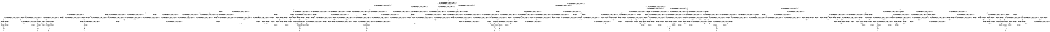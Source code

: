 digraph BCG {
size = "7, 10.5";
center = TRUE;
node [shape = circle];
0 [peripheries = 2];
0 -> 1 [label = "EX !0 !ATOMIC_EXCH_BRANCH (1, +0, FALSE, +0, 1, TRUE) !{0, 1, 2}"];
0 -> 2 [label = "EX !2 !ATOMIC_EXCH_BRANCH (1, +1, TRUE, +0, 2, TRUE) !{0, 1, 2}"];
0 -> 3 [label = "EX !1 !ATOMIC_EXCH_BRANCH (1, +1, TRUE, +0, 2, TRUE) !{0, 1, 2}"];
0 -> 4 [label = "EX !0 !ATOMIC_EXCH_BRANCH (1, +0, FALSE, +0, 1, TRUE) !{0, 1, 2}"];
1 -> 1 [label = "EX !0 !ATOMIC_EXCH_BRANCH (1, +0, FALSE, +0, 1, TRUE) !{0, 1, 2}"];
1 -> 5 [label = "EX !2 !ATOMIC_EXCH_BRANCH (1, +1, TRUE, +0, 2, TRUE) !{0, 1, 2}"];
1 -> 6 [label = "EX !1 !ATOMIC_EXCH_BRANCH (1, +1, TRUE, +0, 2, TRUE) !{0, 1, 2}"];
1 -> 4 [label = "EX !0 !ATOMIC_EXCH_BRANCH (1, +0, FALSE, +0, 1, TRUE) !{0, 1, 2}"];
2 -> 7 [label = "EX !0 !ATOMIC_EXCH_BRANCH (1, +0, FALSE, +0, 1, FALSE) !{0, 1, 2}"];
2 -> 8 [label = "EX !1 !ATOMIC_EXCH_BRANCH (1, +1, TRUE, +0, 2, FALSE) !{0, 1, 2}"];
2 -> 9 [label = "TERMINATE !2"];
2 -> 10 [label = "EX !0 !ATOMIC_EXCH_BRANCH (1, +0, FALSE, +0, 1, FALSE) !{0, 1, 2}"];
3 -> 11 [label = "EX !0 !ATOMIC_EXCH_BRANCH (1, +0, FALSE, +0, 1, FALSE) !{0, 1, 2}"];
3 -> 8 [label = "EX !2 !ATOMIC_EXCH_BRANCH (1, +1, TRUE, +0, 2, FALSE) !{0, 1, 2}"];
3 -> 12 [label = "TERMINATE !1"];
3 -> 13 [label = "EX !0 !ATOMIC_EXCH_BRANCH (1, +0, FALSE, +0, 1, FALSE) !{0, 1, 2}"];
4 -> 14 [label = "EX !1 !ATOMIC_EXCH_BRANCH (1, +1, TRUE, +0, 2, TRUE) !{0, 1, 2}"];
4 -> 4 [label = "EX !0 !ATOMIC_EXCH_BRANCH (1, +0, FALSE, +0, 1, TRUE) !{0, 1, 2}"];
4 -> 15 [label = "EX !2 !ATOMIC_EXCH_BRANCH (1, +1, TRUE, +0, 2, TRUE) !{0, 1, 2}"];
4 -> 16 [label = "EX !1 !ATOMIC_EXCH_BRANCH (1, +1, TRUE, +0, 2, TRUE) !{0, 1, 2}"];
5 -> 7 [label = "EX !0 !ATOMIC_EXCH_BRANCH (1, +0, FALSE, +0, 1, FALSE) !{0, 1, 2}"];
5 -> 17 [label = "EX !1 !ATOMIC_EXCH_BRANCH (1, +1, TRUE, +0, 2, FALSE) !{0, 1, 2}"];
5 -> 18 [label = "TERMINATE !2"];
5 -> 10 [label = "EX !0 !ATOMIC_EXCH_BRANCH (1, +0, FALSE, +0, 1, FALSE) !{0, 1, 2}"];
6 -> 11 [label = "EX !0 !ATOMIC_EXCH_BRANCH (1, +0, FALSE, +0, 1, FALSE) !{0, 1, 2}"];
6 -> 17 [label = "EX !2 !ATOMIC_EXCH_BRANCH (1, +1, TRUE, +0, 2, FALSE) !{0, 1, 2}"];
6 -> 19 [label = "TERMINATE !1"];
6 -> 13 [label = "EX !0 !ATOMIC_EXCH_BRANCH (1, +0, FALSE, +0, 1, FALSE) !{0, 1, 2}"];
7 -> 20 [label = "EX !1 !ATOMIC_EXCH_BRANCH (1, +1, TRUE, +0, 2, FALSE) !{0, 1, 2}"];
7 -> 21 [label = "TERMINATE !0"];
7 -> 22 [label = "TERMINATE !2"];
8 -> 23 [label = "EX !0 !ATOMIC_EXCH_BRANCH (1, +0, FALSE, +0, 1, FALSE) !{0, 1, 2}"];
8 -> 24 [label = "TERMINATE !2"];
8 -> 25 [label = "TERMINATE !1"];
8 -> 26 [label = "EX !0 !ATOMIC_EXCH_BRANCH (1, +0, FALSE, +0, 1, FALSE) !{0, 1, 2}"];
9 -> 27 [label = "EX !0 !ATOMIC_EXCH_BRANCH (1, +0, FALSE, +0, 1, FALSE) !{0, 1}"];
9 -> 28 [label = "EX !1 !ATOMIC_EXCH_BRANCH (1, +1, TRUE, +0, 2, FALSE) !{0, 1}"];
9 -> 29 [label = "EX !0 !ATOMIC_EXCH_BRANCH (1, +0, FALSE, +0, 1, FALSE) !{0, 1}"];
10 -> 30 [label = "EX !1 !ATOMIC_EXCH_BRANCH (1, +1, TRUE, +0, 2, FALSE) !{0, 1, 2}"];
10 -> 31 [label = "EX !1 !ATOMIC_EXCH_BRANCH (1, +1, TRUE, +0, 2, FALSE) !{0, 1, 2}"];
10 -> 32 [label = "TERMINATE !0"];
10 -> 33 [label = "TERMINATE !2"];
11 -> 20 [label = "EX !2 !ATOMIC_EXCH_BRANCH (1, +1, TRUE, +0, 2, FALSE) !{0, 1, 2}"];
11 -> 34 [label = "TERMINATE !0"];
11 -> 35 [label = "TERMINATE !1"];
12 -> 36 [label = "EX !0 !ATOMIC_EXCH_BRANCH (1, +0, FALSE, +0, 1, FALSE) !{0, 2}"];
12 -> 37 [label = "EX !2 !ATOMIC_EXCH_BRANCH (1, +1, TRUE, +0, 2, FALSE) !{0, 2}"];
12 -> 38 [label = "EX !0 !ATOMIC_EXCH_BRANCH (1, +0, FALSE, +0, 1, FALSE) !{0, 2}"];
13 -> 31 [label = "EX !2 !ATOMIC_EXCH_BRANCH (1, +1, TRUE, +0, 2, FALSE) !{0, 1, 2}"];
13 -> 39 [label = "TERMINATE !0"];
13 -> 40 [label = "TERMINATE !1"];
14 -> 41 [label = "EX !2 !ATOMIC_EXCH_BRANCH (1, +1, TRUE, +0, 2, FALSE) !{0, 1, 2}"];
14 -> 42 [label = "EX !0 !ATOMIC_EXCH_BRANCH (1, +0, FALSE, +0, 1, FALSE) !{0, 1, 2}"];
14 -> 43 [label = "EX !2 !ATOMIC_EXCH_BRANCH (1, +1, TRUE, +0, 2, FALSE) !{0, 1, 2}"];
14 -> 44 [label = "TERMINATE !1"];
15 -> 43 [label = "EX !1 !ATOMIC_EXCH_BRANCH (1, +1, TRUE, +0, 2, FALSE) !{0, 1, 2}"];
15 -> 10 [label = "EX !0 !ATOMIC_EXCH_BRANCH (1, +0, FALSE, +0, 1, FALSE) !{0, 1, 2}"];
15 -> 45 [label = "EX !1 !ATOMIC_EXCH_BRANCH (1, +1, TRUE, +0, 2, FALSE) !{0, 1, 2}"];
15 -> 46 [label = "TERMINATE !2"];
16 -> 13 [label = "EX !0 !ATOMIC_EXCH_BRANCH (1, +0, FALSE, +0, 1, FALSE) !{0, 1, 2}"];
16 -> 45 [label = "EX !2 !ATOMIC_EXCH_BRANCH (1, +1, TRUE, +0, 2, FALSE) !{0, 1, 2}"];
16 -> 47 [label = "TERMINATE !1"];
17 -> 23 [label = "EX !0 !ATOMIC_EXCH_BRANCH (1, +0, FALSE, +0, 1, FALSE) !{0, 1, 2}"];
17 -> 48 [label = "TERMINATE !2"];
17 -> 49 [label = "TERMINATE !1"];
17 -> 26 [label = "EX !0 !ATOMIC_EXCH_BRANCH (1, +0, FALSE, +0, 1, FALSE) !{0, 1, 2}"];
18 -> 27 [label = "EX !0 !ATOMIC_EXCH_BRANCH (1, +0, FALSE, +0, 1, FALSE) !{0, 1}"];
18 -> 50 [label = "EX !1 !ATOMIC_EXCH_BRANCH (1, +1, TRUE, +0, 2, FALSE) !{0, 1}"];
18 -> 29 [label = "EX !0 !ATOMIC_EXCH_BRANCH (1, +0, FALSE, +0, 1, FALSE) !{0, 1}"];
19 -> 36 [label = "EX !0 !ATOMIC_EXCH_BRANCH (1, +0, FALSE, +0, 1, FALSE) !{0, 2}"];
19 -> 51 [label = "EX !2 !ATOMIC_EXCH_BRANCH (1, +1, TRUE, +0, 2, FALSE) !{0, 2}"];
19 -> 38 [label = "EX !0 !ATOMIC_EXCH_BRANCH (1, +0, FALSE, +0, 1, FALSE) !{0, 2}"];
20 -> 52 [label = "TERMINATE !0"];
20 -> 53 [label = "TERMINATE !2"];
20 -> 54 [label = "TERMINATE !1"];
21 -> 55 [label = "EX !1 !ATOMIC_EXCH_BRANCH (1, +1, TRUE, +0, 2, FALSE) !{1, 2}"];
21 -> 56 [label = "TERMINATE !2"];
21 -> 57 [label = "EX !1 !ATOMIC_EXCH_BRANCH (1, +1, TRUE, +0, 2, FALSE) !{1, 2}"];
22 -> 58 [label = "EX !1 !ATOMIC_EXCH_BRANCH (1, +1, TRUE, +0, 2, FALSE) !{0, 1}"];
22 -> 56 [label = "TERMINATE !0"];
23 -> 52 [label = "TERMINATE !0"];
23 -> 53 [label = "TERMINATE !2"];
23 -> 54 [label = "TERMINATE !1"];
24 -> 59 [label = "EX !0 !ATOMIC_EXCH_BRANCH (1, +0, FALSE, +0, 1, FALSE) !{0, 1}"];
24 -> 60 [label = "TERMINATE !1"];
24 -> 61 [label = "EX !0 !ATOMIC_EXCH_BRANCH (1, +0, FALSE, +0, 1, FALSE) !{0, 1}"];
25 -> 62 [label = "EX !0 !ATOMIC_EXCH_BRANCH (1, +0, FALSE, +0, 1, FALSE) !{0, 2}"];
25 -> 60 [label = "TERMINATE !2"];
25 -> 63 [label = "EX !0 !ATOMIC_EXCH_BRANCH (1, +0, FALSE, +0, 1, FALSE) !{0, 2}"];
26 -> 64 [label = "TERMINATE !0"];
26 -> 65 [label = "TERMINATE !2"];
26 -> 66 [label = "TERMINATE !1"];
27 -> 58 [label = "EX !1 !ATOMIC_EXCH_BRANCH (1, +1, TRUE, +0, 2, FALSE) !{0, 1}"];
27 -> 56 [label = "TERMINATE !0"];
28 -> 59 [label = "EX !0 !ATOMIC_EXCH_BRANCH (1, +0, FALSE, +0, 1, FALSE) !{0, 1}"];
28 -> 60 [label = "TERMINATE !1"];
28 -> 61 [label = "EX !0 !ATOMIC_EXCH_BRANCH (1, +0, FALSE, +0, 1, FALSE) !{0, 1}"];
29 -> 67 [label = "EX !1 !ATOMIC_EXCH_BRANCH (1, +1, TRUE, +0, 2, FALSE) !{0, 1}"];
29 -> 68 [label = "EX !1 !ATOMIC_EXCH_BRANCH (1, +1, TRUE, +0, 2, FALSE) !{0, 1}"];
29 -> 69 [label = "TERMINATE !0"];
30 -> 70 [label = "TERMINATE !0"];
30 -> 71 [label = "TERMINATE !2"];
30 -> 72 [label = "TERMINATE !1"];
31 -> 64 [label = "TERMINATE !0"];
31 -> 65 [label = "TERMINATE !2"];
31 -> 66 [label = "TERMINATE !1"];
32 -> 73 [label = "EX !1 !ATOMIC_EXCH_BRANCH (1, +1, TRUE, +0, 2, FALSE) !{1, 2}"];
32 -> 74 [label = "TERMINATE !2"];
33 -> 75 [label = "EX !1 !ATOMIC_EXCH_BRANCH (1, +1, TRUE, +0, 2, FALSE) !{0, 1}"];
33 -> 74 [label = "TERMINATE !0"];
34 -> 55 [label = "EX !2 !ATOMIC_EXCH_BRANCH (1, +1, TRUE, +0, 2, FALSE) !{1, 2}"];
34 -> 76 [label = "TERMINATE !1"];
35 -> 77 [label = "EX !2 !ATOMIC_EXCH_BRANCH (1, +1, TRUE, +0, 2, FALSE) !{0, 2}"];
35 -> 76 [label = "TERMINATE !0"];
36 -> 77 [label = "EX !2 !ATOMIC_EXCH_BRANCH (1, +1, TRUE, +0, 2, FALSE) !{0, 2}"];
36 -> 76 [label = "TERMINATE !0"];
37 -> 62 [label = "EX !0 !ATOMIC_EXCH_BRANCH (1, +0, FALSE, +0, 1, FALSE) !{0, 2}"];
37 -> 60 [label = "TERMINATE !2"];
37 -> 63 [label = "EX !0 !ATOMIC_EXCH_BRANCH (1, +0, FALSE, +0, 1, FALSE) !{0, 2}"];
38 -> 78 [label = "EX !2 !ATOMIC_EXCH_BRANCH (1, +1, TRUE, +0, 2, FALSE) !{0, 2}"];
38 -> 79 [label = "EX !2 !ATOMIC_EXCH_BRANCH (1, +1, TRUE, +0, 2, FALSE) !{0, 2}"];
38 -> 80 [label = "TERMINATE !0"];
39 -> 73 [label = "EX !2 !ATOMIC_EXCH_BRANCH (1, +1, TRUE, +0, 2, FALSE) !{1, 2}"];
39 -> 81 [label = "TERMINATE !1"];
40 -> 82 [label = "EX !2 !ATOMIC_EXCH_BRANCH (1, +1, TRUE, +0, 2, FALSE) !{0, 2}"];
40 -> 81 [label = "TERMINATE !0"];
41 -> 83 [label = "EX !0 !ATOMIC_EXCH_BRANCH (1, +0, FALSE, +0, 1, FALSE) !{0, 1, 2}"];
41 -> 84 [label = "TERMINATE !2"];
41 -> 85 [label = "TERMINATE !1"];
41 -> 26 [label = "EX !0 !ATOMIC_EXCH_BRANCH (1, +0, FALSE, +0, 1, FALSE) !{0, 1, 2}"];
42 -> 86 [label = "EX !2 !ATOMIC_EXCH_BRANCH (1, +1, TRUE, +0, 2, FALSE) !{0, 1, 2}"];
42 -> 30 [label = "EX !2 !ATOMIC_EXCH_BRANCH (1, +1, TRUE, +0, 2, FALSE) !{0, 1, 2}"];
42 -> 87 [label = "TERMINATE !0"];
42 -> 88 [label = "TERMINATE !1"];
43 -> 89 [label = "EX !0 !ATOMIC_EXCH_BRANCH (1, +0, FALSE, +0, 1, FALSE) !{0, 1, 2}"];
43 -> 90 [label = "TERMINATE !2"];
43 -> 91 [label = "TERMINATE !1"];
44 -> 92 [label = "EX !0 !ATOMIC_EXCH_BRANCH (1, +0, FALSE, +0, 1, FALSE) !{0, 2}"];
44 -> 93 [label = "EX !2 !ATOMIC_EXCH_BRANCH (1, +1, TRUE, +0, 2, FALSE) !{0, 2}"];
45 -> 26 [label = "EX !0 !ATOMIC_EXCH_BRANCH (1, +0, FALSE, +0, 1, FALSE) !{0, 1, 2}"];
45 -> 94 [label = "TERMINATE !2"];
45 -> 95 [label = "TERMINATE !1"];
46 -> 96 [label = "EX !0 !ATOMIC_EXCH_BRANCH (1, +0, FALSE, +0, 1, FALSE) !{0, 1}"];
46 -> 97 [label = "EX !1 !ATOMIC_EXCH_BRANCH (1, +1, TRUE, +0, 2, FALSE) !{0, 1}"];
47 -> 98 [label = "EX !0 !ATOMIC_EXCH_BRANCH (1, +0, FALSE, +0, 1, FALSE) !{0, 2}"];
47 -> 99 [label = "EX !2 !ATOMIC_EXCH_BRANCH (1, +1, TRUE, +0, 2, FALSE) !{0, 2}"];
48 -> 59 [label = "EX !0 !ATOMIC_EXCH_BRANCH (1, +0, FALSE, +0, 1, FALSE) !{0, 1}"];
48 -> 100 [label = "TERMINATE !1"];
48 -> 61 [label = "EX !0 !ATOMIC_EXCH_BRANCH (1, +0, FALSE, +0, 1, FALSE) !{0, 1}"];
49 -> 62 [label = "EX !0 !ATOMIC_EXCH_BRANCH (1, +0, FALSE, +0, 1, FALSE) !{0, 2}"];
49 -> 100 [label = "TERMINATE !2"];
49 -> 63 [label = "EX !0 !ATOMIC_EXCH_BRANCH (1, +0, FALSE, +0, 1, FALSE) !{0, 2}"];
50 -> 59 [label = "EX !0 !ATOMIC_EXCH_BRANCH (1, +0, FALSE, +0, 1, FALSE) !{0, 1}"];
50 -> 100 [label = "TERMINATE !1"];
50 -> 61 [label = "EX !0 !ATOMIC_EXCH_BRANCH (1, +0, FALSE, +0, 1, FALSE) !{0, 1}"];
51 -> 62 [label = "EX !0 !ATOMIC_EXCH_BRANCH (1, +0, FALSE, +0, 1, FALSE) !{0, 2}"];
51 -> 100 [label = "TERMINATE !2"];
51 -> 63 [label = "EX !0 !ATOMIC_EXCH_BRANCH (1, +0, FALSE, +0, 1, FALSE) !{0, 2}"];
52 -> 101 [label = "TERMINATE !2"];
52 -> 102 [label = "TERMINATE !1"];
53 -> 101 [label = "TERMINATE !0"];
53 -> 103 [label = "TERMINATE !1"];
54 -> 102 [label = "TERMINATE !0"];
54 -> 103 [label = "TERMINATE !2"];
55 -> 101 [label = "TERMINATE !2"];
55 -> 102 [label = "TERMINATE !1"];
56 -> 104 [label = "EX !1 !ATOMIC_EXCH_BRANCH (1, +1, TRUE, +0, 2, FALSE) !{1}"];
56 -> 105 [label = "EX !1 !ATOMIC_EXCH_BRANCH (1, +1, TRUE, +0, 2, FALSE) !{1}"];
57 -> 106 [label = "TERMINATE !2"];
57 -> 107 [label = "TERMINATE !1"];
58 -> 101 [label = "TERMINATE !0"];
58 -> 103 [label = "TERMINATE !1"];
59 -> 101 [label = "TERMINATE !0"];
59 -> 103 [label = "TERMINATE !1"];
60 -> 108 [label = "EX !0 !ATOMIC_EXCH_BRANCH (1, +0, FALSE, +0, 1, FALSE) !{0}"];
60 -> 109 [label = "EX !0 !ATOMIC_EXCH_BRANCH (1, +0, FALSE, +0, 1, FALSE) !{0}"];
61 -> 110 [label = "TERMINATE !0"];
61 -> 111 [label = "TERMINATE !1"];
62 -> 102 [label = "TERMINATE !0"];
62 -> 103 [label = "TERMINATE !2"];
63 -> 112 [label = "TERMINATE !0"];
63 -> 113 [label = "TERMINATE !2"];
64 -> 114 [label = "TERMINATE !2"];
64 -> 115 [label = "TERMINATE !1"];
65 -> 114 [label = "TERMINATE !0"];
65 -> 116 [label = "TERMINATE !1"];
66 -> 115 [label = "TERMINATE !0"];
66 -> 116 [label = "TERMINATE !2"];
67 -> 117 [label = "TERMINATE !0"];
67 -> 118 [label = "TERMINATE !1"];
68 -> 110 [label = "TERMINATE !0"];
68 -> 111 [label = "TERMINATE !1"];
69 -> 119 [label = "EX !1 !ATOMIC_EXCH_BRANCH (1, +1, TRUE, +0, 2, FALSE) !{1}"];
70 -> 120 [label = "TERMINATE !2"];
70 -> 121 [label = "TERMINATE !1"];
71 -> 120 [label = "TERMINATE !0"];
71 -> 122 [label = "TERMINATE !1"];
72 -> 121 [label = "TERMINATE !0"];
72 -> 122 [label = "TERMINATE !2"];
73 -> 114 [label = "TERMINATE !2"];
73 -> 115 [label = "TERMINATE !1"];
74 -> 123 [label = "EX !1 !ATOMIC_EXCH_BRANCH (1, +1, TRUE, +0, 2, FALSE) !{1}"];
75 -> 114 [label = "TERMINATE !0"];
75 -> 116 [label = "TERMINATE !1"];
76 -> 124 [label = "EX !2 !ATOMIC_EXCH_BRANCH (1, +1, TRUE, +0, 2, FALSE) !{2}"];
76 -> 125 [label = "EX !2 !ATOMIC_EXCH_BRANCH (1, +1, TRUE, +0, 2, FALSE) !{2}"];
77 -> 102 [label = "TERMINATE !0"];
77 -> 103 [label = "TERMINATE !2"];
78 -> 126 [label = "TERMINATE !0"];
78 -> 127 [label = "TERMINATE !2"];
79 -> 112 [label = "TERMINATE !0"];
79 -> 113 [label = "TERMINATE !2"];
80 -> 128 [label = "EX !2 !ATOMIC_EXCH_BRANCH (1, +1, TRUE, +0, 2, FALSE) !{2}"];
81 -> 129 [label = "EX !2 !ATOMIC_EXCH_BRANCH (1, +1, TRUE, +0, 2, FALSE) !{2}"];
82 -> 115 [label = "TERMINATE !0"];
82 -> 116 [label = "TERMINATE !2"];
83 -> 130 [label = "TERMINATE !0"];
83 -> 131 [label = "TERMINATE !2"];
83 -> 132 [label = "TERMINATE !1"];
84 -> 133 [label = "EX !0 !ATOMIC_EXCH_BRANCH (1, +0, FALSE, +0, 1, FALSE) !{0, 1}"];
84 -> 134 [label = "TERMINATE !1"];
85 -> 135 [label = "EX !0 !ATOMIC_EXCH_BRANCH (1, +0, FALSE, +0, 1, FALSE) !{0, 2}"];
85 -> 134 [label = "TERMINATE !2"];
86 -> 130 [label = "TERMINATE !0"];
86 -> 131 [label = "TERMINATE !2"];
86 -> 132 [label = "TERMINATE !1"];
87 -> 136 [label = "EX !2 !ATOMIC_EXCH_BRANCH (1, +1, TRUE, +0, 2, FALSE) !{1, 2}"];
87 -> 137 [label = "TERMINATE !1"];
88 -> 138 [label = "EX !2 !ATOMIC_EXCH_BRANCH (1, +1, TRUE, +0, 2, FALSE) !{0, 2}"];
88 -> 137 [label = "TERMINATE !0"];
89 -> 70 [label = "TERMINATE !0"];
89 -> 71 [label = "TERMINATE !2"];
89 -> 72 [label = "TERMINATE !1"];
90 -> 139 [label = "EX !0 !ATOMIC_EXCH_BRANCH (1, +0, FALSE, +0, 1, FALSE) !{0, 1}"];
90 -> 140 [label = "TERMINATE !1"];
91 -> 141 [label = "EX !0 !ATOMIC_EXCH_BRANCH (1, +0, FALSE, +0, 1, FALSE) !{0, 2}"];
91 -> 140 [label = "TERMINATE !2"];
92 -> 138 [label = "EX !2 !ATOMIC_EXCH_BRANCH (1, +1, TRUE, +0, 2, FALSE) !{0, 2}"];
92 -> 137 [label = "TERMINATE !0"];
93 -> 141 [label = "EX !0 !ATOMIC_EXCH_BRANCH (1, +0, FALSE, +0, 1, FALSE) !{0, 2}"];
93 -> 140 [label = "TERMINATE !2"];
94 -> 142 [label = "EX !0 !ATOMIC_EXCH_BRANCH (1, +0, FALSE, +0, 1, FALSE) !{0, 1}"];
94 -> 143 [label = "TERMINATE !1"];
95 -> 144 [label = "EX !0 !ATOMIC_EXCH_BRANCH (1, +0, FALSE, +0, 1, FALSE) !{0, 2}"];
95 -> 143 [label = "TERMINATE !2"];
96 -> 75 [label = "EX !1 !ATOMIC_EXCH_BRANCH (1, +1, TRUE, +0, 2, FALSE) !{0, 1}"];
96 -> 74 [label = "TERMINATE !0"];
97 -> 142 [label = "EX !0 !ATOMIC_EXCH_BRANCH (1, +0, FALSE, +0, 1, FALSE) !{0, 1}"];
97 -> 143 [label = "TERMINATE !1"];
98 -> 82 [label = "EX !2 !ATOMIC_EXCH_BRANCH (1, +1, TRUE, +0, 2, FALSE) !{0, 2}"];
98 -> 81 [label = "TERMINATE !0"];
99 -> 144 [label = "EX !0 !ATOMIC_EXCH_BRANCH (1, +0, FALSE, +0, 1, FALSE) !{0, 2}"];
99 -> 143 [label = "TERMINATE !2"];
100 -> 108 [label = "EX !0 !ATOMIC_EXCH_BRANCH (1, +0, FALSE, +0, 1, FALSE) !{0}"];
100 -> 109 [label = "EX !0 !ATOMIC_EXCH_BRANCH (1, +0, FALSE, +0, 1, FALSE) !{0}"];
101 -> 145 [label = "TERMINATE !1"];
102 -> 145 [label = "TERMINATE !2"];
103 -> 145 [label = "TERMINATE !0"];
104 -> 145 [label = "TERMINATE !1"];
105 -> 146 [label = "TERMINATE !1"];
106 -> 147 [label = "TERMINATE !1"];
107 -> 147 [label = "TERMINATE !2"];
108 -> 145 [label = "TERMINATE !0"];
109 -> 148 [label = "TERMINATE !0"];
110 -> 149 [label = "TERMINATE !1"];
111 -> 149 [label = "TERMINATE !0"];
112 -> 150 [label = "TERMINATE !2"];
113 -> 150 [label = "TERMINATE !0"];
114 -> 151 [label = "TERMINATE !1"];
115 -> 151 [label = "TERMINATE !2"];
116 -> 151 [label = "TERMINATE !0"];
117 -> 152 [label = "TERMINATE !1"];
118 -> 152 [label = "TERMINATE !0"];
119 -> 149 [label = "TERMINATE !1"];
120 -> 153 [label = "TERMINATE !1"];
121 -> 153 [label = "TERMINATE !2"];
122 -> 153 [label = "TERMINATE !0"];
123 -> 151 [label = "TERMINATE !1"];
124 -> 145 [label = "TERMINATE !2"];
125 -> 154 [label = "TERMINATE !2"];
126 -> 155 [label = "TERMINATE !2"];
127 -> 155 [label = "TERMINATE !0"];
128 -> 150 [label = "TERMINATE !2"];
129 -> 151 [label = "TERMINATE !2"];
130 -> 156 [label = "TERMINATE !2"];
130 -> 157 [label = "TERMINATE !1"];
131 -> 156 [label = "TERMINATE !0"];
131 -> 158 [label = "TERMINATE !1"];
132 -> 157 [label = "TERMINATE !0"];
132 -> 158 [label = "TERMINATE !2"];
133 -> 156 [label = "TERMINATE !0"];
133 -> 158 [label = "TERMINATE !1"];
134 -> 159 [label = "EX !0 !ATOMIC_EXCH_BRANCH (1, +0, FALSE, +0, 1, FALSE) !{0}"];
135 -> 157 [label = "TERMINATE !0"];
135 -> 158 [label = "TERMINATE !2"];
136 -> 120 [label = "TERMINATE !2"];
136 -> 121 [label = "TERMINATE !1"];
137 -> 160 [label = "EX !2 !ATOMIC_EXCH_BRANCH (1, +1, TRUE, +0, 2, FALSE) !{2}"];
138 -> 121 [label = "TERMINATE !0"];
138 -> 122 [label = "TERMINATE !2"];
139 -> 120 [label = "TERMINATE !0"];
139 -> 122 [label = "TERMINATE !1"];
140 -> 161 [label = "EX !0 !ATOMIC_EXCH_BRANCH (1, +0, FALSE, +0, 1, FALSE) !{0}"];
141 -> 121 [label = "TERMINATE !0"];
141 -> 122 [label = "TERMINATE !2"];
142 -> 114 [label = "TERMINATE !0"];
142 -> 116 [label = "TERMINATE !1"];
143 -> 162 [label = "EX !0 !ATOMIC_EXCH_BRANCH (1, +0, FALSE, +0, 1, FALSE) !{0}"];
144 -> 115 [label = "TERMINATE !0"];
144 -> 116 [label = "TERMINATE !2"];
145 -> 163 [label = "exit"];
146 -> 164 [label = "exit"];
147 -> 165 [label = "exit"];
148 -> 166 [label = "exit"];
149 -> 167 [label = "exit"];
150 -> 168 [label = "exit"];
151 -> 169 [label = "exit"];
152 -> 170 [label = "exit"];
153 -> 171 [label = "exit"];
154 -> 172 [label = "exit"];
155 -> 173 [label = "exit"];
156 -> 174 [label = "TERMINATE !1"];
157 -> 174 [label = "TERMINATE !2"];
158 -> 174 [label = "TERMINATE !0"];
159 -> 174 [label = "TERMINATE !0"];
160 -> 153 [label = "TERMINATE !2"];
161 -> 153 [label = "TERMINATE !0"];
162 -> 151 [label = "TERMINATE !0"];
174 -> 175 [label = "exit"];
}
